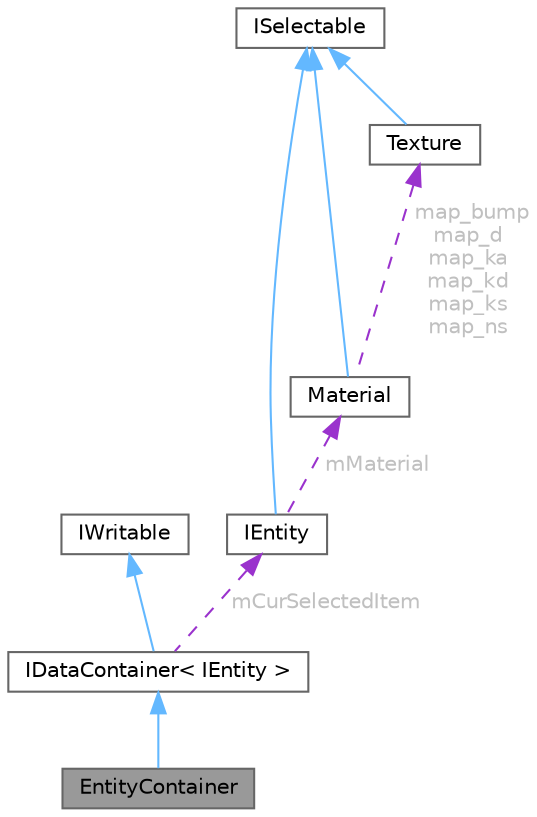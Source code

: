 digraph "EntityContainer"
{
 // LATEX_PDF_SIZE
  bgcolor="transparent";
  edge [fontname=Helvetica,fontsize=10,labelfontname=Helvetica,labelfontsize=10];
  node [fontname=Helvetica,fontsize=10,shape=box,height=0.2,width=0.4];
  Node1 [id="Node000001",label="EntityContainer",height=0.2,width=0.4,color="gray40", fillcolor="grey60", style="filled", fontcolor="black",tooltip=" "];
  Node2 -> Node1 [id="edge1_Node000001_Node000002",dir="back",color="steelblue1",style="solid",tooltip=" "];
  Node2 [id="Node000002",label="IDataContainer\< IEntity \>",height=0.2,width=0.4,color="gray40", fillcolor="white", style="filled",URL="$class_i_data_container.html",tooltip=" "];
  Node3 -> Node2 [id="edge2_Node000002_Node000003",dir="back",color="steelblue1",style="solid",tooltip=" "];
  Node3 [id="Node000003",label="IWritable",height=0.2,width=0.4,color="gray40", fillcolor="white", style="filled",URL="$class_i_writable.html",tooltip=" "];
  Node4 -> Node2 [id="edge3_Node000002_Node000004",dir="back",color="darkorchid3",style="dashed",tooltip=" ",label=" mCurSelectedItem",fontcolor="grey" ];
  Node4 [id="Node000004",label="IEntity",height=0.2,width=0.4,color="gray40", fillcolor="white", style="filled",URL="$class_i_entity.html",tooltip=" "];
  Node5 -> Node4 [id="edge4_Node000004_Node000005",dir="back",color="steelblue1",style="solid",tooltip=" "];
  Node5 [id="Node000005",label="ISelectable",height=0.2,width=0.4,color="gray40", fillcolor="white", style="filled",URL="$class_i_selectable.html",tooltip="Interface for all items that can be selected to be viewed in the inspector."];
  Node6 -> Node4 [id="edge5_Node000004_Node000006",dir="back",color="darkorchid3",style="dashed",tooltip=" ",label=" mMaterial",fontcolor="grey" ];
  Node6 [id="Node000006",label="Material",height=0.2,width=0.4,color="gray40", fillcolor="white", style="filled",URL="$class_material.html",tooltip="Class that stores all texture and render information for a material."];
  Node5 -> Node6 [id="edge6_Node000006_Node000005",dir="back",color="steelblue1",style="solid",tooltip=" "];
  Node7 -> Node6 [id="edge7_Node000006_Node000007",dir="back",color="darkorchid3",style="dashed",tooltip=" ",label=" map_bump\nmap_d\nmap_ka\nmap_kd\nmap_ks\nmap_ns",fontcolor="grey" ];
  Node7 [id="Node000007",label="Texture",height=0.2,width=0.4,color="gray40", fillcolor="white", style="filled",URL="$struct_texture.html",tooltip="A structure that stores a texture file that has been read into the OpenGL context."];
  Node5 -> Node7 [id="edge8_Node000007_Node000005",dir="back",color="steelblue1",style="solid",tooltip=" "];
}

